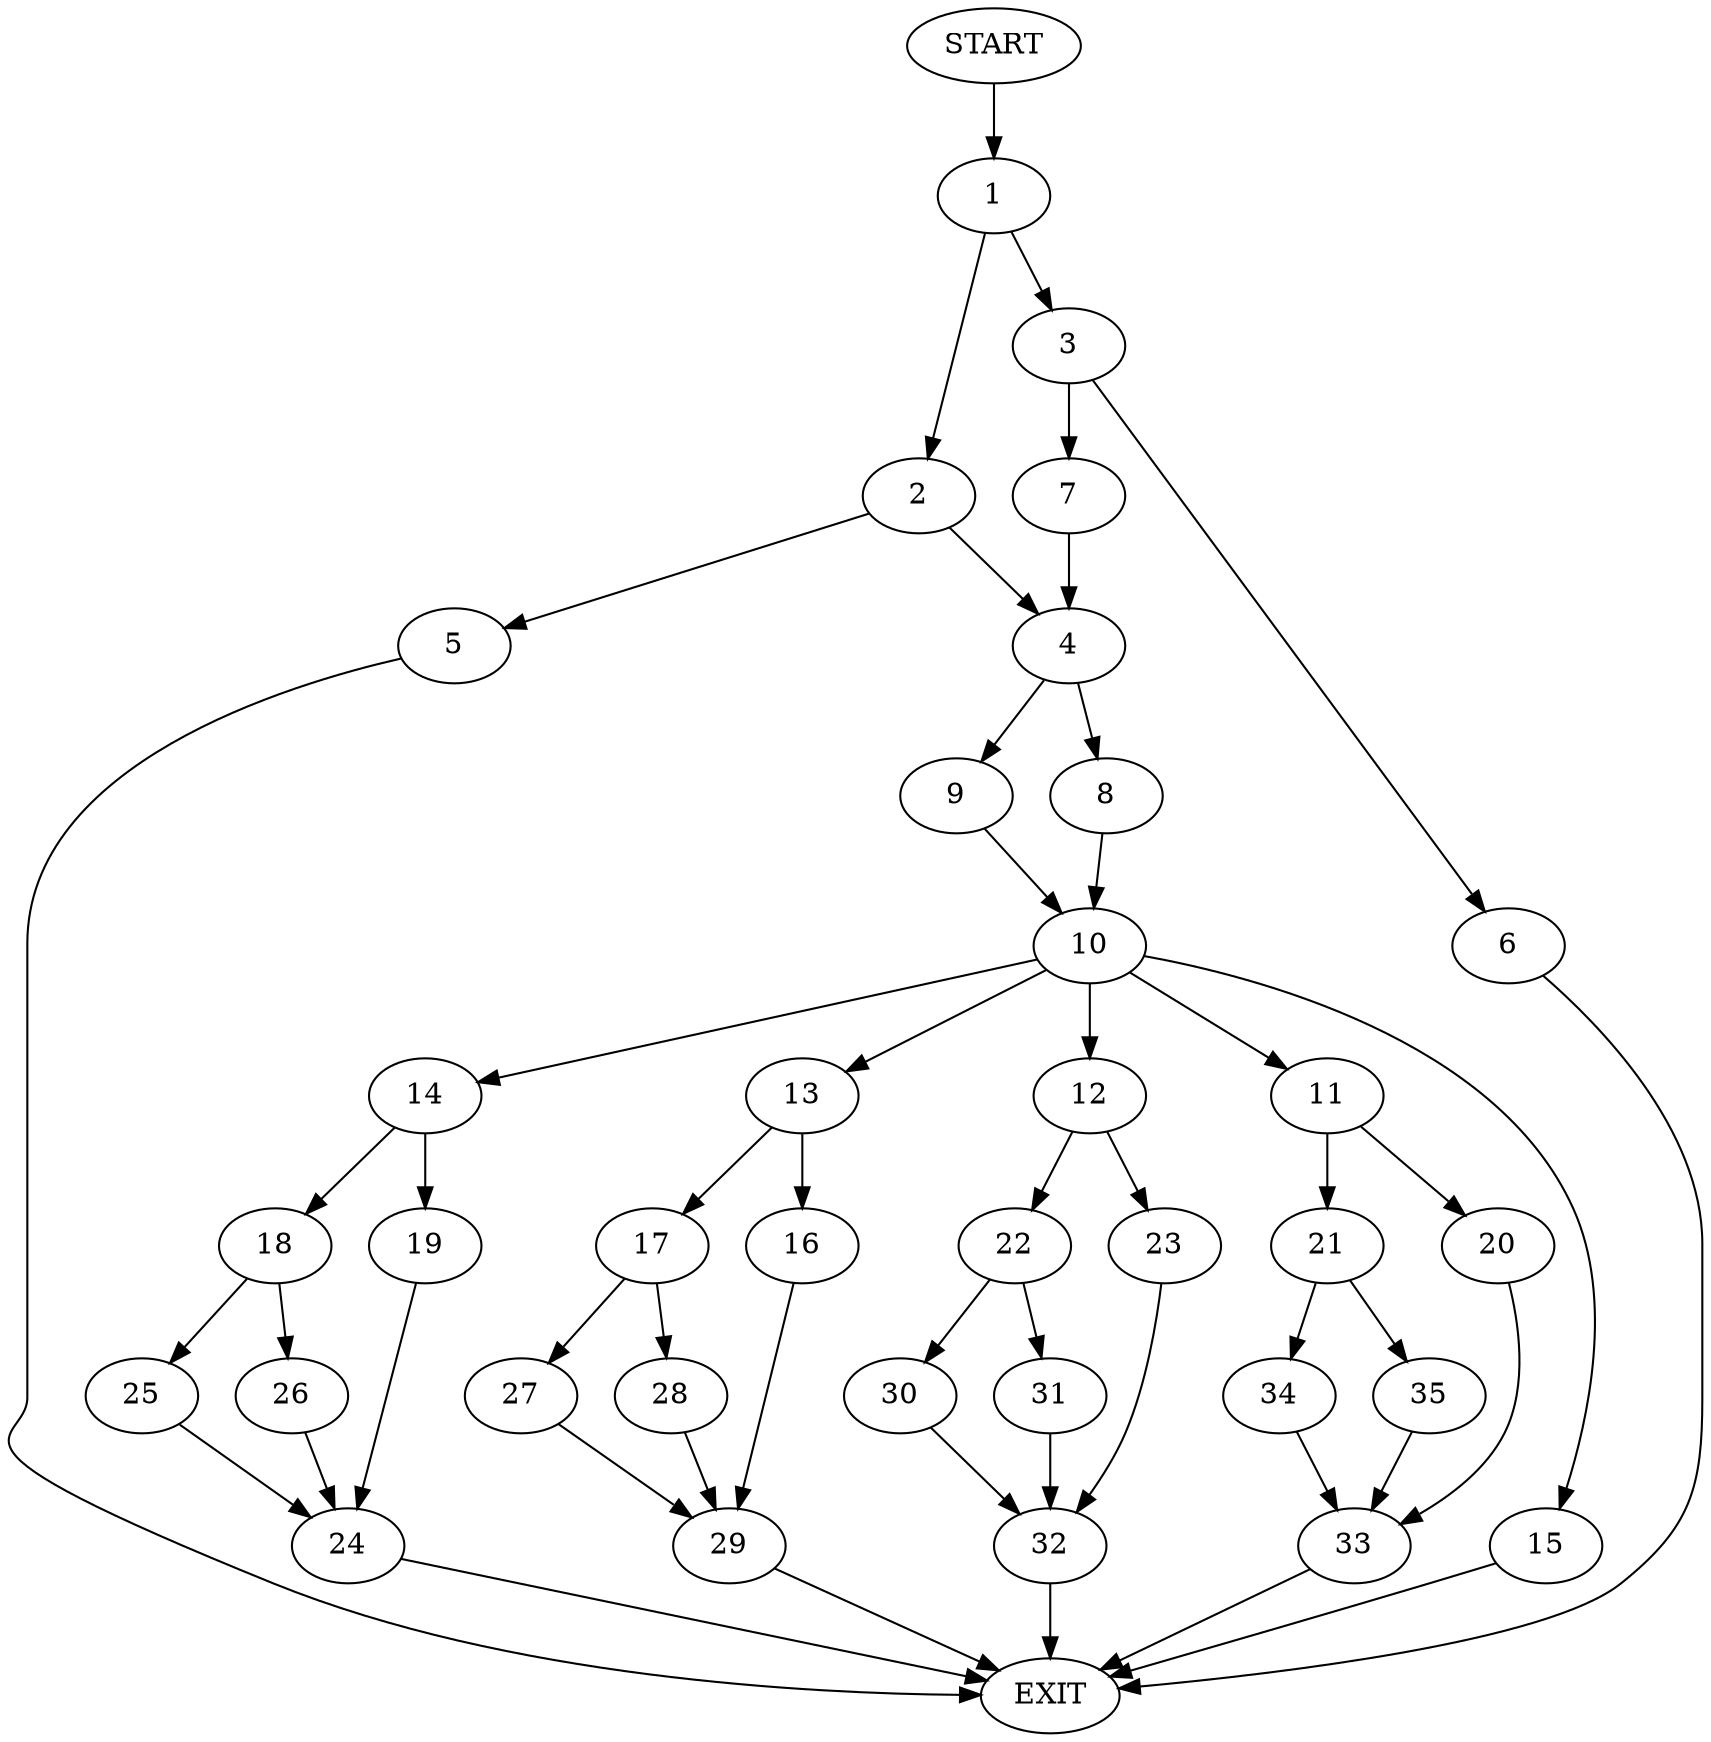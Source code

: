 digraph {
0 [label="START"]
36 [label="EXIT"]
0 -> 1
1 -> 2
1 -> 3
2 -> 4
2 -> 5
3 -> 6
3 -> 7
7 -> 4
6 -> 36
4 -> 8
4 -> 9
5 -> 36
9 -> 10
8 -> 10
10 -> 11
10 -> 12
10 -> 13
10 -> 14
10 -> 15
13 -> 16
13 -> 17
14 -> 18
14 -> 19
15 -> 36
11 -> 20
11 -> 21
12 -> 22
12 -> 23
19 -> 24
18 -> 25
18 -> 26
24 -> 36
26 -> 24
25 -> 24
17 -> 27
17 -> 28
16 -> 29
29 -> 36
28 -> 29
27 -> 29
22 -> 30
22 -> 31
23 -> 32
32 -> 36
31 -> 32
30 -> 32
20 -> 33
21 -> 34
21 -> 35
33 -> 36
35 -> 33
34 -> 33
}
